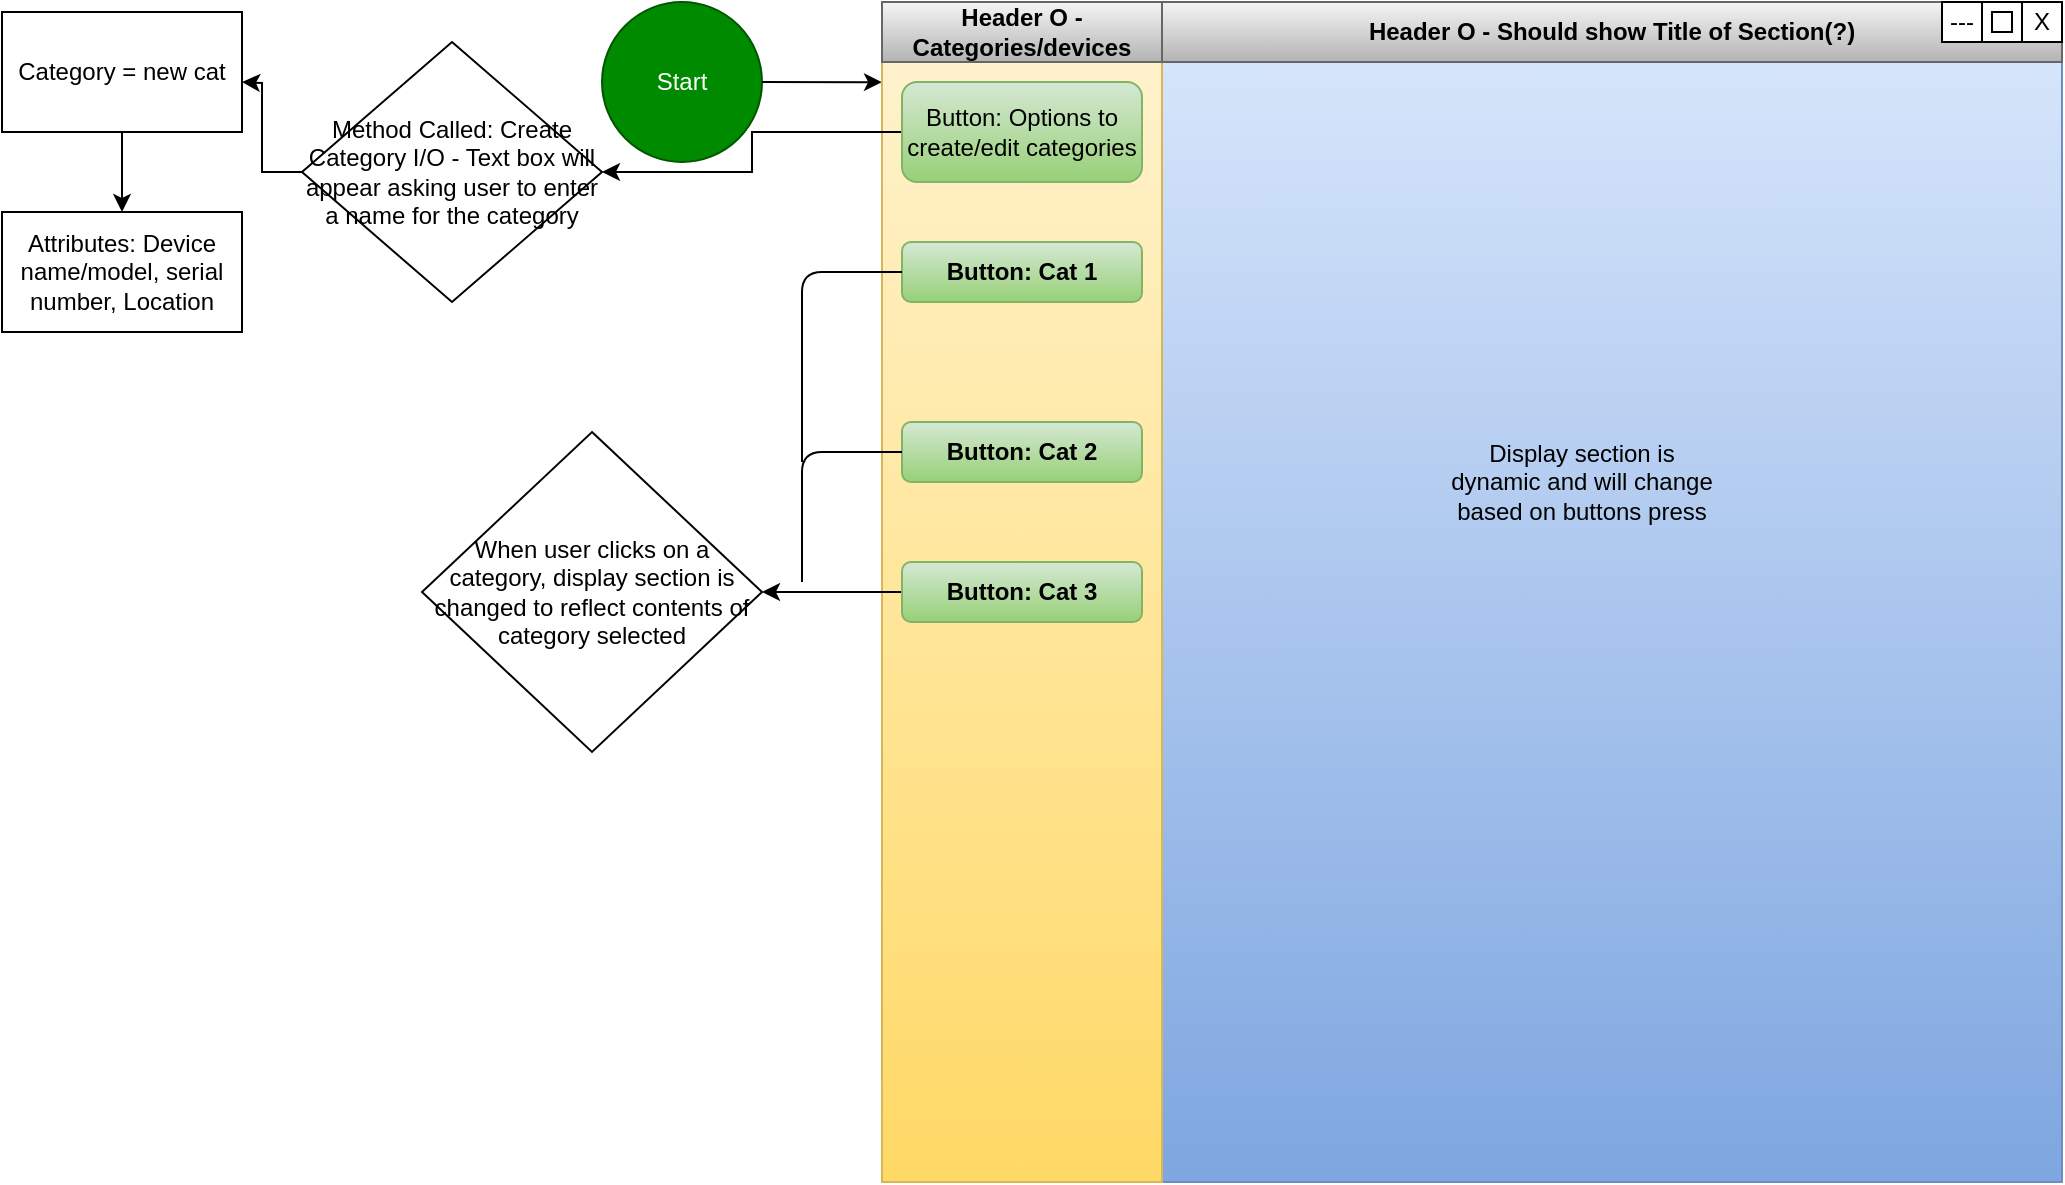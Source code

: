 <mxfile version="14.2.4" type="embed">
    <diagram id="U8UwtBdHkWbJrZiE4U4J" name="Page-1">
        <mxGraphModel dx="1968" dy="790" grid="1" gridSize="10" guides="1" tooltips="1" connect="1" arrows="1" fold="1" page="1" pageScale="1" pageWidth="850" pageHeight="1100" math="0" shadow="0">
            <root>
                <mxCell id="0"/>
                <mxCell id="1" parent="0"/>
                <mxCell id="2" value="Start" style="ellipse;whiteSpace=wrap;html=1;fillColor=#008a00;strokeColor=#005700;fontColor=#ffffff;" parent="1" vertex="1">
                    <mxGeometry width="80" height="80" as="geometry"/>
                </mxCell>
                <mxCell id="3" value="" style="endArrow=classic;html=1;exitX=1;exitY=0.5;exitDx=0;exitDy=0;entryX=0;entryY=0.018;entryDx=0;entryDy=0;entryPerimeter=0;" parent="1" source="2" target="16" edge="1">
                    <mxGeometry width="50" height="50" relative="1" as="geometry">
                        <mxPoint x="400" y="430" as="sourcePoint"/>
                        <mxPoint x="120" y="40" as="targetPoint"/>
                    </mxGeometry>
                </mxCell>
                <mxCell id="4" value="" style="whiteSpace=wrap;html=1;aspect=fixed;gradientColor=#7ea6e0;fillColor=#dae8fc;strokeColor=#6c8ebf;" parent="1" vertex="1">
                    <mxGeometry x="140" width="590" height="590" as="geometry"/>
                </mxCell>
                <mxCell id="5" value="&lt;b&gt;&lt;font color=&quot;#000000&quot;&gt;Header O - Should show Title of Section(?)&lt;/font&gt;&lt;/b&gt;" style="rounded=0;whiteSpace=wrap;html=1;gradientColor=#b3b3b3;fillColor=#f5f5f5;strokeColor=#666666;" parent="1" vertex="1">
                    <mxGeometry x="280" width="450" height="30" as="geometry"/>
                </mxCell>
                <mxCell id="6" value="---" style="rounded=0;whiteSpace=wrap;html=1;" parent="1" vertex="1">
                    <mxGeometry x="670" width="20" height="20" as="geometry"/>
                </mxCell>
                <mxCell id="8" value="X" style="rounded=0;whiteSpace=wrap;html=1;" parent="1" vertex="1">
                    <mxGeometry x="710" width="20" height="20" as="geometry"/>
                </mxCell>
                <mxCell id="9" value="" style="rounded=0;whiteSpace=wrap;html=1;" parent="1" vertex="1">
                    <mxGeometry x="690" width="20" height="20" as="geometry"/>
                </mxCell>
                <mxCell id="10" value="" style="rounded=0;whiteSpace=wrap;html=1;" parent="1" vertex="1">
                    <mxGeometry x="695" y="5" width="10" height="10" as="geometry"/>
                </mxCell>
                <mxCell id="16" value="" style="rounded=0;whiteSpace=wrap;html=1;gradientColor=#ffd966;fillColor=#fff2cc;strokeColor=#d6b656;" parent="1" vertex="1">
                    <mxGeometry x="140" y="30" width="140" height="560" as="geometry"/>
                </mxCell>
                <mxCell id="17" value="&lt;font color=&quot;#000000&quot;&gt;&lt;b&gt;Header O - Categories/devices&lt;/b&gt;&lt;/font&gt;" style="rounded=0;whiteSpace=wrap;html=1;gradientColor=#b3b3b3;fillColor=#f5f5f5;strokeColor=#666666;" parent="1" vertex="1">
                    <mxGeometry x="140" width="140" height="30" as="geometry"/>
                </mxCell>
                <mxCell id="18" value="&lt;b&gt;&lt;font color=&quot;#000000&quot;&gt;Button: Cat 1&lt;/font&gt;&lt;/b&gt;" style="rounded=1;whiteSpace=wrap;html=1;gradientColor=#97d077;fillColor=#d5e8d4;strokeColor=#82b366;" parent="1" vertex="1">
                    <mxGeometry x="150" y="120" width="120" height="30" as="geometry"/>
                </mxCell>
                <mxCell id="19" value="&lt;b&gt;&lt;font color=&quot;#000000&quot;&gt;Button: Cat 2&lt;/font&gt;&lt;/b&gt;" style="rounded=1;whiteSpace=wrap;html=1;gradientColor=#97d077;fillColor=#d5e8d4;strokeColor=#82b366;" parent="1" vertex="1">
                    <mxGeometry x="150" y="210" width="120" height="30" as="geometry"/>
                </mxCell>
                <mxCell id="29" value="" style="edgeStyle=orthogonalEdgeStyle;rounded=0;orthogonalLoop=1;jettySize=auto;html=1;" parent="1" source="20" target="24" edge="1">
                    <mxGeometry relative="1" as="geometry"/>
                </mxCell>
                <mxCell id="20" value="&lt;font color=&quot;#000000&quot;&gt;&lt;b&gt;Button: Cat 3&lt;/b&gt;&lt;/font&gt;" style="rounded=1;whiteSpace=wrap;html=1;gradientColor=#97d077;fillColor=#d5e8d4;strokeColor=#82b366;" parent="1" vertex="1">
                    <mxGeometry x="150" y="280" width="120" height="30" as="geometry"/>
                </mxCell>
                <mxCell id="24" value="When user clicks on a category, display section is changed to reflect contents of category selected" style="rhombus;whiteSpace=wrap;html=1;" parent="1" vertex="1">
                    <mxGeometry x="-90" y="215" width="170" height="160" as="geometry"/>
                </mxCell>
                <mxCell id="25" value="&lt;font color=&quot;#000000&quot;&gt;Display section is dynamic and will change based on buttons press&lt;/font&gt;" style="text;html=1;strokeColor=none;fillColor=none;align=center;verticalAlign=middle;whiteSpace=wrap;rounded=0;" parent="1" vertex="1">
                    <mxGeometry x="420" y="210" width="140" height="60" as="geometry"/>
                </mxCell>
                <mxCell id="27" value="" style="endArrow=none;html=1;entryX=0;entryY=0.5;entryDx=0;entryDy=0;" parent="1" target="18" edge="1">
                    <mxGeometry width="50" height="50" relative="1" as="geometry">
                        <mxPoint x="100" y="230" as="sourcePoint"/>
                        <mxPoint x="80" y="150" as="targetPoint"/>
                        <Array as="points">
                            <mxPoint x="100" y="135"/>
                        </Array>
                    </mxGeometry>
                </mxCell>
                <mxCell id="28" value="" style="endArrow=none;html=1;exitX=0;exitY=0.5;exitDx=0;exitDy=0;" parent="1" source="19" edge="1">
                    <mxGeometry width="50" height="50" relative="1" as="geometry">
                        <mxPoint x="400" y="210" as="sourcePoint"/>
                        <mxPoint x="100" y="290" as="targetPoint"/>
                        <Array as="points">
                            <mxPoint x="100" y="225"/>
                        </Array>
                    </mxGeometry>
                </mxCell>
                <mxCell id="32" value="" style="edgeStyle=orthogonalEdgeStyle;rounded=0;orthogonalLoop=1;jettySize=auto;html=1;" edge="1" parent="1" source="30" target="31">
                    <mxGeometry relative="1" as="geometry"/>
                </mxCell>
                <mxCell id="30" value="&lt;font color=&quot;#000000&quot;&gt;Button: Options to create/edit categories&lt;/font&gt;" style="rounded=1;whiteSpace=wrap;html=1;gradientColor=#97d077;fillColor=#d5e8d4;strokeColor=#82b366;" parent="1" vertex="1">
                    <mxGeometry x="150" y="40" width="120" height="50" as="geometry"/>
                </mxCell>
                <mxCell id="36" value="" style="edgeStyle=orthogonalEdgeStyle;rounded=0;orthogonalLoop=1;jettySize=auto;html=1;" edge="1" parent="1" source="31">
                    <mxGeometry relative="1" as="geometry">
                        <mxPoint x="-180" y="40" as="targetPoint"/>
                    </mxGeometry>
                </mxCell>
                <mxCell id="31" value="Method Called: Create Category I/O - Text box will appear asking user to enter a name for the category" style="rhombus;whiteSpace=wrap;html=1;" vertex="1" parent="1">
                    <mxGeometry x="-150" y="20" width="150" height="130" as="geometry"/>
                </mxCell>
                <mxCell id="40" value="" style="edgeStyle=orthogonalEdgeStyle;rounded=0;orthogonalLoop=1;jettySize=auto;html=1;" edge="1" parent="1" source="38" target="39">
                    <mxGeometry relative="1" as="geometry"/>
                </mxCell>
                <mxCell id="38" value="Category = new cat" style="rounded=0;whiteSpace=wrap;html=1;" vertex="1" parent="1">
                    <mxGeometry x="-300" y="5" width="120" height="60" as="geometry"/>
                </mxCell>
                <mxCell id="39" value="Attributes: Device name/model, serial number, Location" style="whiteSpace=wrap;html=1;rounded=0;" vertex="1" parent="1">
                    <mxGeometry x="-300" y="105" width="120" height="60" as="geometry"/>
                </mxCell>
            </root>
        </mxGraphModel>
    </diagram>
</mxfile>